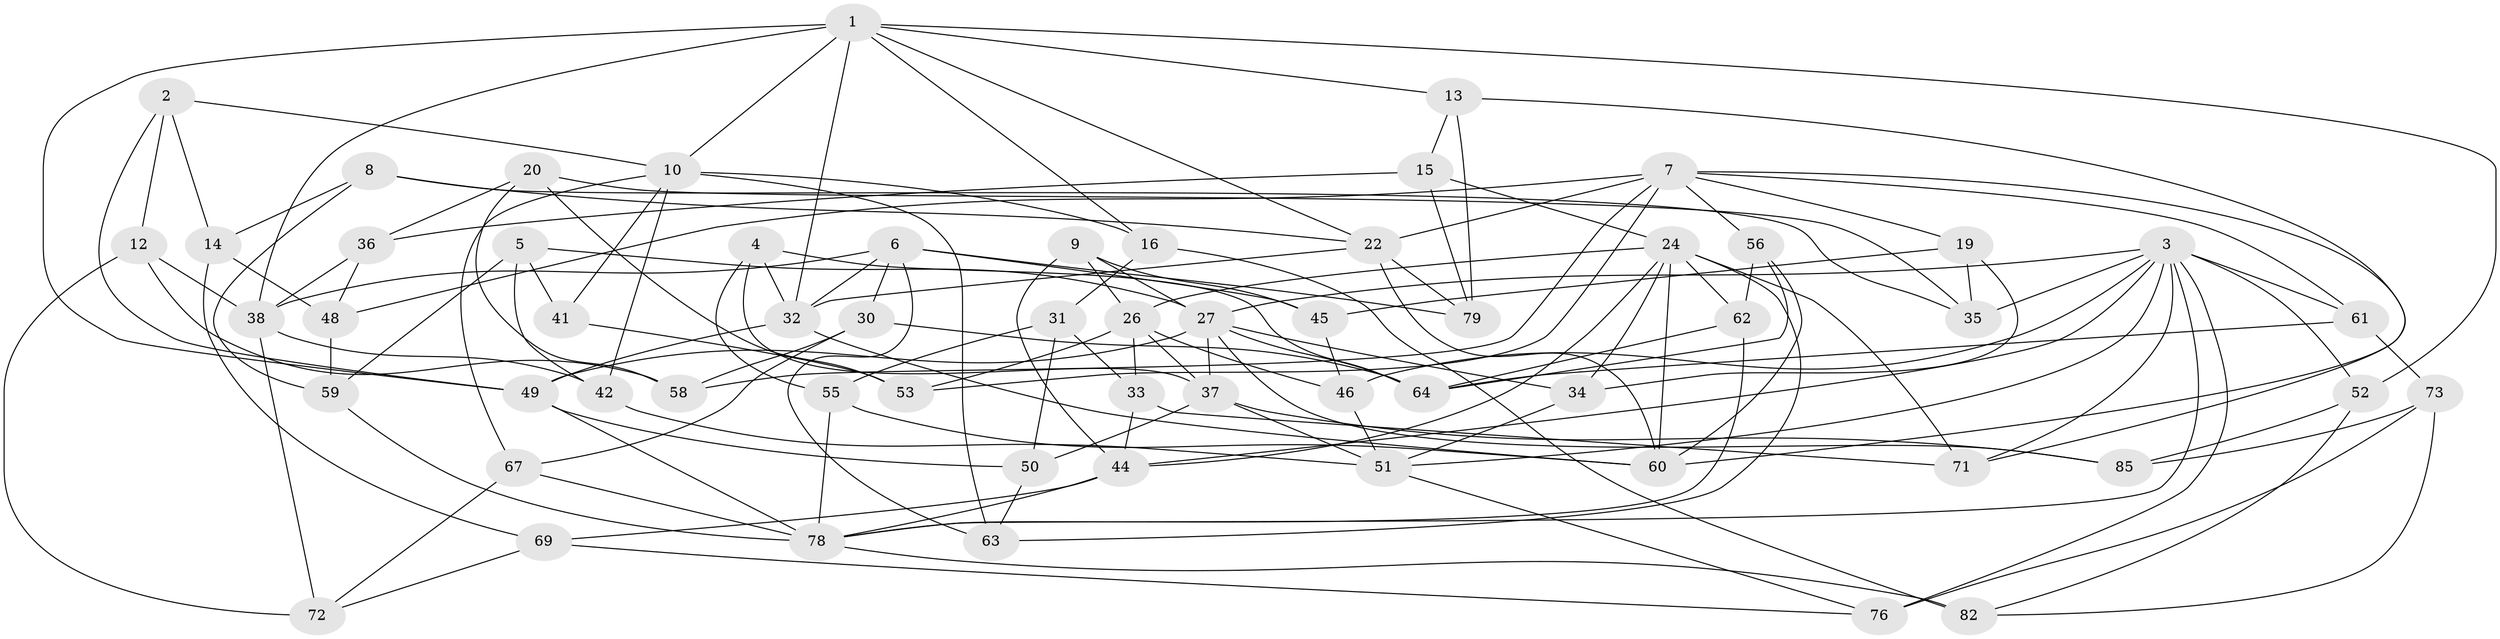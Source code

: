 // original degree distribution, {4: 1.0}
// Generated by graph-tools (version 1.1) at 2025/20/03/04/25 18:20:37]
// undirected, 60 vertices, 145 edges
graph export_dot {
graph [start="1"]
  node [color=gray90,style=filled];
  1 [super="+23"];
  2;
  3 [super="+21+74+18"];
  4;
  5;
  6 [super="+11"];
  7 [super="+17"];
  8;
  9;
  10 [super="+28"];
  12;
  13;
  14;
  15;
  16;
  19;
  20;
  22 [super="+77"];
  24 [super="+29+25"];
  26 [super="+47"];
  27 [super="+68"];
  30;
  31;
  32 [super="+54"];
  33;
  34;
  35;
  36;
  37 [super="+83"];
  38 [super="+40"];
  41;
  42;
  44 [super="+57"];
  45;
  46;
  48;
  49 [super="+65"];
  50;
  51 [super="+66"];
  52;
  53;
  55;
  56;
  58;
  59;
  60 [super="+80"];
  61;
  62;
  63;
  64 [super="+86"];
  67;
  69;
  71;
  72;
  73;
  76;
  78 [super="+81"];
  79;
  82;
  85;
  1 -- 16;
  1 -- 13;
  1 -- 52;
  1 -- 49;
  1 -- 22;
  1 -- 38;
  1 -- 32;
  1 -- 10;
  2 -- 14;
  2 -- 12;
  2 -- 10;
  2 -- 49;
  3 -- 78;
  3 -- 35;
  3 -- 52;
  3 -- 46;
  3 -- 51;
  3 -- 44;
  3 -- 76;
  3 -- 61;
  3 -- 71;
  3 -- 27;
  4 -- 64;
  4 -- 55;
  4 -- 37;
  4 -- 32;
  5 -- 42;
  5 -- 59;
  5 -- 41;
  5 -- 27;
  6 -- 79;
  6 -- 45;
  6 -- 32;
  6 -- 38;
  6 -- 63;
  6 -- 30;
  7 -- 58;
  7 -- 48;
  7 -- 53;
  7 -- 19;
  7 -- 71;
  7 -- 22;
  7 -- 56;
  7 -- 61;
  8 -- 59;
  8 -- 35;
  8 -- 14;
  8 -- 22;
  9 -- 26;
  9 -- 45;
  9 -- 44;
  9 -- 27;
  10 -- 63;
  10 -- 67;
  10 -- 41 [weight=2];
  10 -- 16;
  10 -- 42;
  12 -- 58;
  12 -- 72;
  12 -- 38;
  13 -- 60;
  13 -- 15;
  13 -- 79;
  14 -- 48;
  14 -- 69;
  15 -- 36;
  15 -- 79;
  15 -- 24;
  16 -- 31;
  16 -- 82;
  19 -- 45;
  19 -- 34;
  19 -- 35;
  20 -- 35;
  20 -- 36;
  20 -- 58;
  20 -- 53;
  22 -- 32;
  22 -- 60;
  22 -- 79;
  24 -- 34;
  24 -- 62;
  24 -- 44;
  24 -- 71;
  24 -- 63;
  24 -- 26;
  24 -- 60;
  26 -- 33;
  26 -- 53;
  26 -- 46;
  26 -- 37;
  27 -- 34;
  27 -- 49;
  27 -- 85;
  27 -- 64;
  27 -- 37;
  30 -- 64;
  30 -- 58;
  30 -- 67;
  31 -- 55;
  31 -- 33;
  31 -- 50;
  32 -- 60;
  32 -- 49;
  33 -- 44;
  33 -- 71;
  34 -- 51;
  36 -- 48;
  36 -- 38;
  37 -- 50;
  37 -- 51;
  37 -- 85;
  38 -- 42;
  38 -- 72;
  41 -- 53;
  42 -- 51;
  44 -- 69;
  44 -- 78;
  45 -- 46;
  46 -- 51;
  48 -- 59;
  49 -- 50;
  49 -- 78;
  50 -- 63;
  51 -- 76;
  52 -- 85;
  52 -- 82;
  55 -- 60;
  55 -- 78;
  56 -- 64;
  56 -- 62;
  56 -- 60;
  59 -- 78;
  61 -- 73;
  61 -- 64;
  62 -- 78;
  62 -- 64;
  67 -- 72;
  67 -- 78;
  69 -- 72;
  69 -- 76;
  73 -- 85;
  73 -- 82;
  73 -- 76;
  78 -- 82;
}

